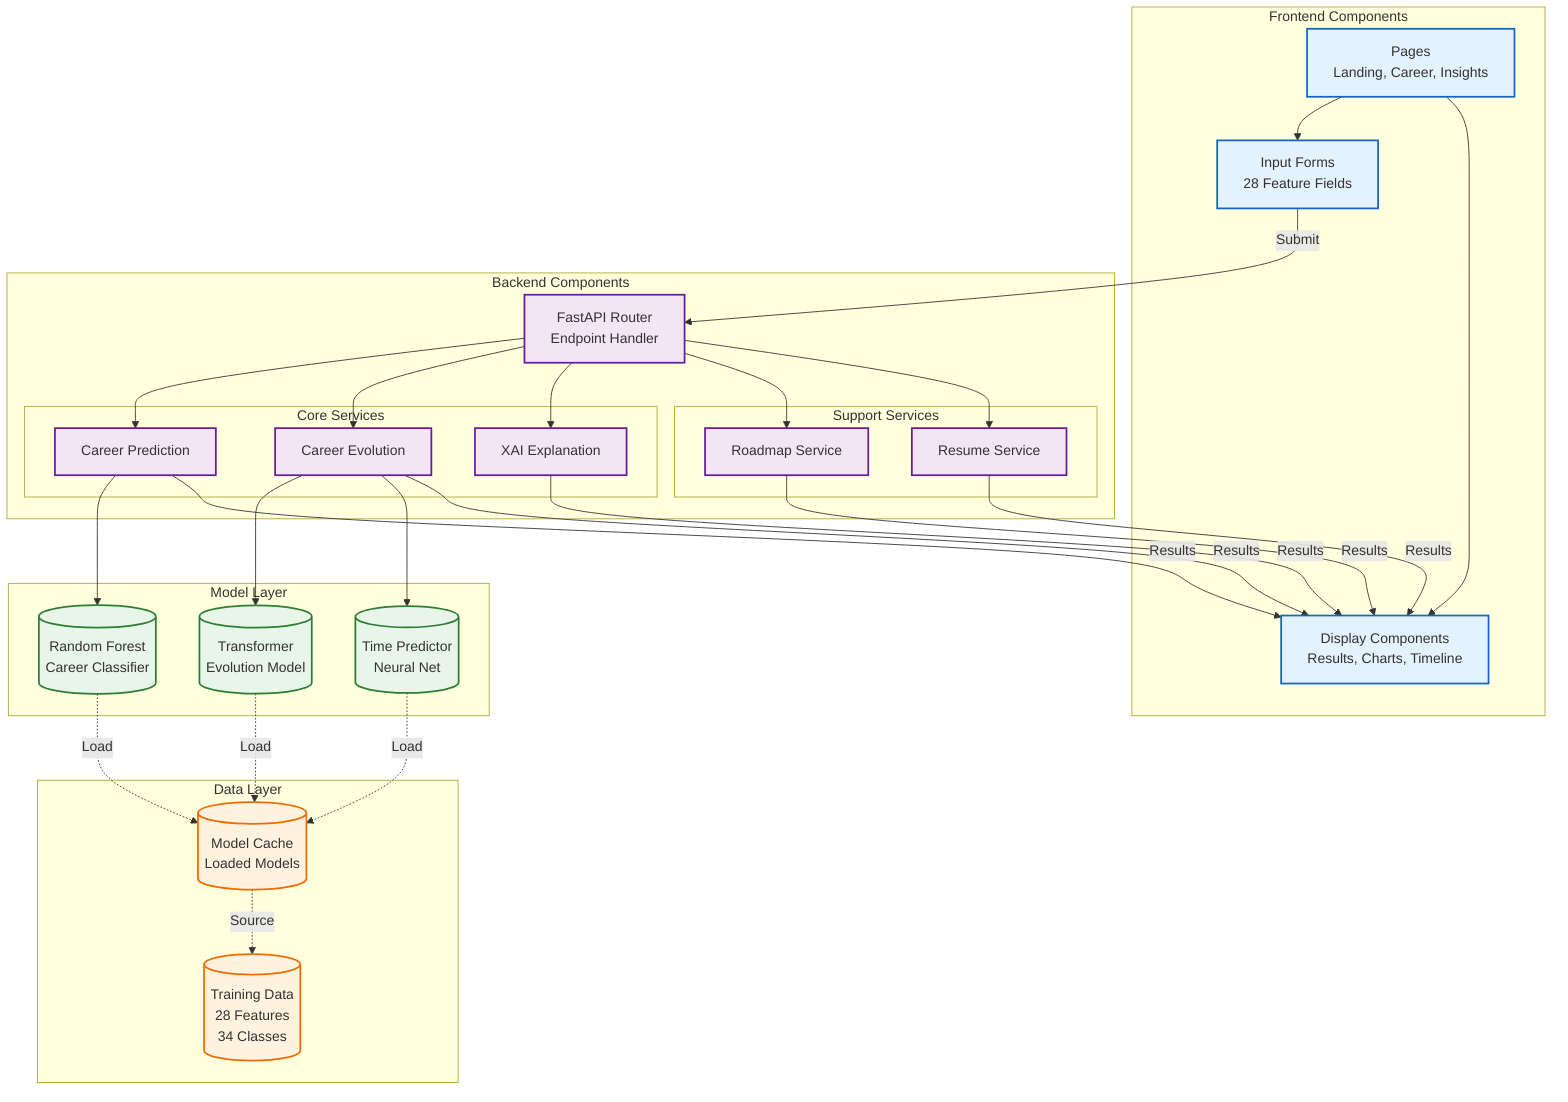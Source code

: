 %% BrightPath - Component Interaction Diagram
%% Shows how major components interact

graph TB
    subgraph Frontend["Frontend Components"]
        Pages[Pages<br/>Landing, Career, Insights]
        Forms[Input Forms<br/>28 Feature Fields]
        Display[Display Components<br/>Results, Charts, Timeline]
    end
    
    subgraph Backend["Backend Components"]
        direction TB
        
        Router[FastAPI Router<br/>Endpoint Handler]
        
        subgraph Core["Core Services"]
            Pred[Career Prediction]
            Evol[Career Evolution]
            Expl[XAI Explanation]
        end
        
        subgraph Support["Support Services"]
            Road[Roadmap Service]
            Res[Resume Service]
        end
    end
    
    subgraph Models["Model Layer"]
        RF[(Random Forest<br/>Career Classifier)]
        Trans[(Transformer<br/>Evolution Model)]
        Time[(Time Predictor<br/>Neural Net)]
    end
    
    subgraph Data["Data Layer"]
        Dataset[(Training Data<br/>28 Features<br/>34 Classes)]
        Cache[(Model Cache<br/>Loaded Models)]
    end
    
    %% Frontend Interactions
    Pages --> Forms
    Pages --> Display
    Forms -->|Submit| Router
    
    %% Backend Routing
    Router --> Pred
    Router --> Evol
    Router --> Expl
    Router --> Road
    Router --> Res
    
    %% Service to Model
    Pred --> RF
    Evol --> Trans
    Evol --> Time
    
    %% Model to Data
    RF -.->|Load| Cache
    Trans -.->|Load| Cache
    Time -.->|Load| Cache
    Cache -.->|Source| Dataset
    
    %% Results Flow
    Pred -->|Results| Display
    Evol -->|Results| Display
    Expl -->|Results| Display
    Road -->|Results| Display
    Res -->|Results| Display
    
    %% Styling
    classDef feStyle fill:#E3F2FD,stroke:#1565C0,stroke-width:2px
    classDef beStyle fill:#F3E5F5,stroke:#6A1B9A,stroke-width:2px
    classDef modelStyle fill:#E8F5E9,stroke:#2E7D32,stroke-width:2px
    classDef dataStyle fill:#FFF3E0,stroke:#EF6C00,stroke-width:2px
    
    class Pages,Forms,Display feStyle
    class Router,Pred,Evol,Expl,Road,Res beStyle
    class RF,Trans,Time modelStyle
    class Dataset,Cache dataStyle
